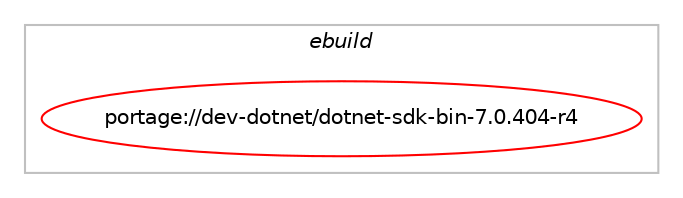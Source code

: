 digraph prolog {

# *************
# Graph options
# *************

newrank=true;
concentrate=true;
compound=true;
graph [rankdir=LR,fontname=Helvetica,fontsize=10,ranksep=1.5];#, ranksep=2.5, nodesep=0.2];
edge  [arrowhead=vee];
node  [fontname=Helvetica,fontsize=10];

# **********
# The ebuild
# **********

subgraph cluster_leftcol {
color=gray;
rank=same;
label=<<i>ebuild</i>>;
id [label="portage://dev-dotnet/dotnet-sdk-bin-7.0.404-r4", color=red, width=4, href="../dev-dotnet/dotnet-sdk-bin-7.0.404-r4.svg"];
}

# ****************
# The dependencies
# ****************

subgraph cluster_midcol {
color=gray;
label=<<i>dependencies</i>>;
subgraph cluster_compile {
fillcolor="#eeeeee";
style=filled;
label=<<i>compile</i>>;
}
subgraph cluster_compileandrun {
fillcolor="#eeeeee";
style=filled;
label=<<i>compile and run</i>>;
}
subgraph cluster_run {
fillcolor="#eeeeee";
style=filled;
label=<<i>run</i>>;
# *** BEGIN UNKNOWN DEPENDENCY TYPE (TODO) ***
# id -> package_dependency(portage://dev-dotnet/dotnet-sdk-bin-7.0.404-r4,run,no,app-crypt,mit-krb5,none,[,,],[slot(0),subslot(0)],[])
# *** END UNKNOWN DEPENDENCY TYPE (TODO) ***

# *** BEGIN UNKNOWN DEPENDENCY TYPE (TODO) ***
# id -> package_dependency(portage://dev-dotnet/dotnet-sdk-bin-7.0.404-r4,run,no,dev-libs,icu,none,[,,],[],[])
# *** END UNKNOWN DEPENDENCY TYPE (TODO) ***

# *** BEGIN UNKNOWN DEPENDENCY TYPE (TODO) ***
# id -> package_dependency(portage://dev-dotnet/dotnet-sdk-bin-7.0.404-r4,run,no,dev-util,lttng-ust,none,[,,],[slot(0),subslot(2.12)],[])
# *** END UNKNOWN DEPENDENCY TYPE (TODO) ***

# *** BEGIN UNKNOWN DEPENDENCY TYPE (TODO) ***
# id -> package_dependency(portage://dev-dotnet/dotnet-sdk-bin-7.0.404-r4,run,no,sys-libs,zlib,none,[,,],[slot(0),subslot(1)],[])
# *** END UNKNOWN DEPENDENCY TYPE (TODO) ***

}
}

# **************
# The candidates
# **************

subgraph cluster_choices {
rank=same;
color=gray;
label=<<i>candidates</i>>;

}

}
